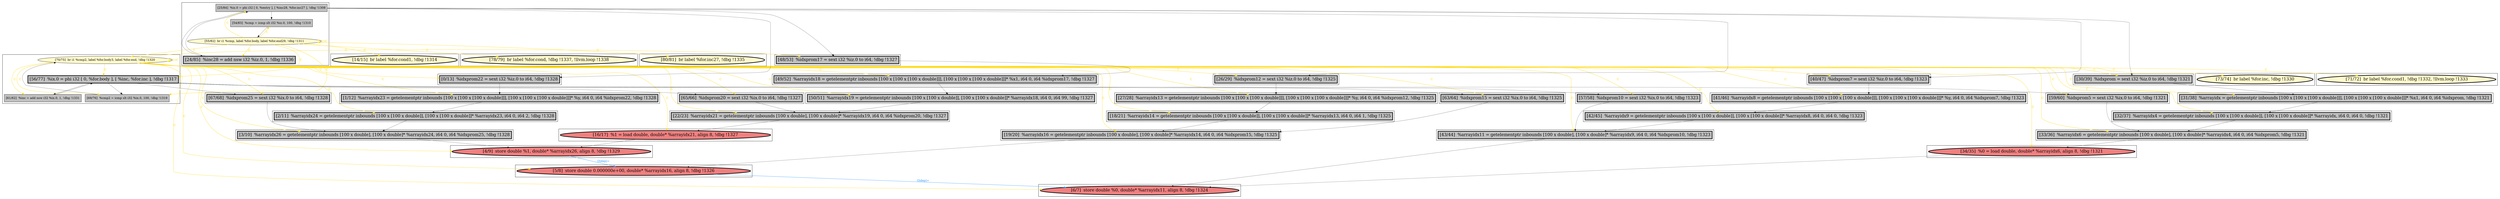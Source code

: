 
digraph G {



node602->node596 [style=solid,color=gold,label="C",penwidth=1.0,fontcolor=gold ]
node602->node601 [style=solid,color=gold,label="C",penwidth=1.0,fontcolor=gold ]
node602->node598 [style=solid,color=gold,label="C",penwidth=1.0,fontcolor=gold ]
node621->node587 [style=solid,color=black,label="",penwidth=0.5,fontcolor=black ]
node619->node619 [style=solid,color=gold,label="C",penwidth=1.0,fontcolor=gold ]
node602->node591 [style=solid,color=gold,label="C",penwidth=1.0,fontcolor=gold ]
node602->node594 [style=solid,color=gold,label="C",penwidth=1.0,fontcolor=gold ]
node602->node592 [style=solid,color=gold,label="C",penwidth=1.0,fontcolor=gold ]
node602->node588 [style=solid,color=gold,label="C",penwidth=1.0,fontcolor=gold ]
node602->node587 [style=solid,color=gold,label="C",penwidth=1.0,fontcolor=gold ]
node602->node600 [style=solid,color=gold,label="C",penwidth=1.0,fontcolor=gold ]
node619->node625 [style=solid,color=gold,label="C",penwidth=1.0,fontcolor=gold ]
node627->node628 [style=solid,color=black,label="",penwidth=0.5,fontcolor=black ]
node618->node619 [style=solid,color=black,label="",penwidth=0.5,fontcolor=black ]
node602->node590 [style=solid,color=gold,label="C",penwidth=1.0,fontcolor=gold ]
node604->node602 [style=solid,color=black,label="",penwidth=0.5,fontcolor=black ]
node602->node617 [style=solid,color=gold,label="C",penwidth=1.0,fontcolor=gold ]
node602->node624 [style=solid,color=gold,label="C",penwidth=1.0,fontcolor=gold ]
node619->node620 [style=solid,color=gold,label="C",penwidth=1.0,fontcolor=gold ]
node602->node603 [style=solid,color=gold,label="C",penwidth=1.0,fontcolor=gold ]
node622->node624 [style=solid,color=black,label="",penwidth=0.5,fontcolor=black ]
node621->node589 [style=solid,color=black,label="",penwidth=0.5,fontcolor=black ]
node589->node598 [style=solid,color=black,label="",penwidth=0.5,fontcolor=black ]
node621->node588 [style=solid,color=black,label="",penwidth=0.5,fontcolor=black ]
node588->node591 [style=solid,color=black,label="",penwidth=0.5,fontcolor=black ]
node602->node612 [style=solid,color=gold,label="C",penwidth=1.0,fontcolor=gold ]
node606->node622 [style=solid,color=black,label="",penwidth=0.5,fontcolor=black ]
node608->node627 [style=solid,color=black,label="",penwidth=0.5,fontcolor=black ]
node591->node623 [style=solid,color=black,label="",penwidth=0.5,fontcolor=black ]
node600->node622 [style=solid,color=black,label="",penwidth=0.5,fontcolor=black ]
node602->node613 [style=solid,color=gold,label="C",penwidth=1.0,fontcolor=gold ]
node624->node617 [style=solid,color=black,label="",penwidth=0.5,fontcolor=black ]
node619->node621 [style=solid,color=gold,label="C",penwidth=1.0,fontcolor=gold ]
node602->node614 [style=solid,color=gold,label="C",penwidth=1.0,fontcolor=gold ]
node587->node590 [style=solid,color=black,label="",penwidth=0.5,fontcolor=black ]
node595->node615 [style=solid,color=black,label="",penwidth=0.5,fontcolor=black ]
node603->node601 [style=solid,color=black,label="",penwidth=0.5,fontcolor=black ]
node617->node629 [style=solid,color=dodgerblue,label="O|dep|=",penwidth=1.0,fontcolor=dodgerblue ]
node610->node611 [style=solid,color=black,label="",penwidth=0.5,fontcolor=black ]
node602->node605 [style=solid,color=gold,label="C",penwidth=1.0,fontcolor=gold ]
node619->node602 [style=solid,color=gold,label="C",penwidth=1.0,fontcolor=gold ]
node603->node604 [style=solid,color=black,label="",penwidth=0.5,fontcolor=black ]
node619->node618 [style=solid,color=gold,label="C",penwidth=1.0,fontcolor=gold ]
node629->node594 [style=solid,color=dodgerblue,label="O|dep|=",penwidth=1.0,fontcolor=dodgerblue ]
node602->node616 [style=solid,color=gold,label="C",penwidth=1.0,fontcolor=gold ]
node603->node595 [style=solid,color=black,label="",penwidth=0.5,fontcolor=black ]
node602->node627 [style=solid,color=gold,label="C",penwidth=1.0,fontcolor=gold ]
node619->node609 [style=solid,color=gold,label="C",penwidth=1.0,fontcolor=gold ]
node613->node614 [style=solid,color=black,label="",penwidth=0.5,fontcolor=black ]
node605->node603 [style=solid,color=black,label="",penwidth=0.5,fontcolor=black ]
node602->node602 [style=solid,color=gold,label="C",penwidth=1.0,fontcolor=gold ]
node603->node593 [style=solid,color=black,label="",penwidth=0.5,fontcolor=black ]
node602->node608 [style=solid,color=gold,label="C",penwidth=1.0,fontcolor=gold ]
node602->node604 [style=solid,color=gold,label="C",penwidth=1.0,fontcolor=gold ]
node619->node597 [style=solid,color=gold,label="C",penwidth=1.0,fontcolor=gold ]
node611->node594 [style=solid,color=black,label="",penwidth=0.5,fontcolor=black ]
node602->node593 [style=solid,color=gold,label="C",penwidth=1.0,fontcolor=gold ]
node619->node603 [style=solid,color=gold,label="C",penwidth=1.0,fontcolor=gold ]
node590->node610 [style=solid,color=black,label="",penwidth=0.5,fontcolor=black ]
node602->node599 [style=solid,color=gold,label="C",penwidth=1.0,fontcolor=gold ]
node592->node611 [style=solid,color=black,label="",penwidth=0.5,fontcolor=black ]
node612->node629 [style=solid,color=black,label="",penwidth=0.5,fontcolor=black ]
node602->node623 [style=solid,color=gold,label="C",penwidth=1.0,fontcolor=gold ]
node621->node618 [style=solid,color=black,label="",penwidth=0.5,fontcolor=black ]
node623->node612 [style=solid,color=black,label="",penwidth=0.5,fontcolor=black ]
node614->node607 [style=solid,color=black,label="",penwidth=0.5,fontcolor=black ]
node602->node629 [style=solid,color=gold,label="C",penwidth=1.0,fontcolor=gold ]
node626->node608 [style=solid,color=black,label="",penwidth=0.5,fontcolor=black ]
node619->node604 [style=solid,color=gold,label="C",penwidth=1.0,fontcolor=gold ]
node602->node628 [style=solid,color=gold,label="C",penwidth=1.0,fontcolor=gold ]
node607->node615 [style=solid,color=black,label="",penwidth=0.5,fontcolor=black ]
node621->node626 [style=solid,color=black,label="",penwidth=0.5,fontcolor=black ]
node599->node594 [style=solid,color=black,label="",penwidth=0.5,fontcolor=black ]
node598->node606 [style=solid,color=black,label="",penwidth=0.5,fontcolor=black ]
node603->node605 [style=solid,color=black,label="",penwidth=0.5,fontcolor=black ]
node602->node622 [style=solid,color=gold,label="C",penwidth=1.0,fontcolor=gold ]
node602->node611 [style=solid,color=gold,label="C",penwidth=1.0,fontcolor=gold ]
node602->node626 [style=solid,color=gold,label="C",penwidth=1.0,fontcolor=gold ]
node620->node621 [style=solid,color=black,label="",penwidth=0.5,fontcolor=black ]
node602->node589 [style=solid,color=gold,label="C",penwidth=1.0,fontcolor=gold ]
node621->node613 [style=solid,color=black,label="",penwidth=0.5,fontcolor=black ]
node602->node606 [style=solid,color=gold,label="C",penwidth=1.0,fontcolor=gold ]
node603->node600 [style=solid,color=black,label="",penwidth=0.5,fontcolor=black ]
node602->node607 [style=solid,color=gold,label="C",penwidth=1.0,fontcolor=gold ]
node603->node592 [style=solid,color=black,label="",penwidth=0.5,fontcolor=black ]
node602->node610 [style=solid,color=gold,label="C",penwidth=1.0,fontcolor=gold ]
node602->node595 [style=solid,color=gold,label="C",penwidth=1.0,fontcolor=gold ]
node615->node599 [style=solid,color=black,label="",penwidth=0.5,fontcolor=black ]
node628->node617 [style=solid,color=black,label="",penwidth=0.5,fontcolor=black ]
node593->node612 [style=solid,color=black,label="",penwidth=0.5,fontcolor=black ]
node621->node620 [style=solid,color=black,label="",penwidth=0.5,fontcolor=black ]
node601->node628 [style=solid,color=black,label="",penwidth=0.5,fontcolor=black ]
node602->node615 [style=solid,color=gold,label="C",penwidth=1.0,fontcolor=gold ]


subgraph cluster36 {


node629 [penwidth=3.0,fontsize=20,fillcolor=lightcoral,label="[5/8]  store double 0.000000e+00, double* %arrayidx16, align 8, !dbg !1326",shape=ellipse,style=filled ]



}

subgraph cluster15 {


node605 [fillcolor=grey,label="[61/62]  %inc = add nsw i32 %ix.0, 1, !dbg !1331",shape=rectangle,style=filled ]
node604 [fillcolor=grey,label="[69/76]  %cmp2 = icmp slt i32 %ix.0, 100, !dbg !1319",shape=rectangle,style=filled ]
node602 [fillcolor=lemonchiffon,label="[70/75]  br i1 %cmp2, label %for.body3, label %for.end, !dbg !1320",shape=ellipse,style=filled ]
node603 [penwidth=3.0,fontsize=20,fillcolor=grey,label="[56/77]  %ix.0 = phi i32 [ 0, %for.body ], [ %inc, %for.inc ], !dbg !1317",shape=rectangle,style=filled ]



}

subgraph cluster35 {


node628 [penwidth=3.0,fontsize=20,fillcolor=grey,label="[3/10]  %arrayidx26 = getelementptr inbounds [100 x double], [100 x double]* %arrayidx24, i64 0, i64 %idxprom25, !dbg !1328",shape=rectangle,style=filled ]



}

subgraph cluster11 {


node598 [penwidth=3.0,fontsize=20,fillcolor=grey,label="[49/52]  %arrayidx18 = getelementptr inbounds [100 x [100 x [100 x double]]], [100 x [100 x [100 x double]]]* %x1, i64 0, i64 %idxprom17, !dbg !1327",shape=rectangle,style=filled ]



}

subgraph cluster19 {


node609 [penwidth=3.0,fontsize=20,fillcolor=lemonchiffon,label="[78/79]  br label %for.cond, !dbg !1337, !llvm.loop !1338",shape=ellipse,style=filled ]



}

subgraph cluster9 {


node596 [penwidth=3.0,fontsize=20,fillcolor=lemonchiffon,label="[73/74]  br label %for.inc, !dbg !1330",shape=ellipse,style=filled ]



}

subgraph cluster8 {


node595 [penwidth=3.0,fontsize=20,fillcolor=grey,label="[59/60]  %idxprom5 = sext i32 %ix.0 to i64, !dbg !1321",shape=rectangle,style=filled ]



}

subgraph cluster10 {


node597 [penwidth=3.0,fontsize=20,fillcolor=lemonchiffon,label="[80/81]  br label %for.inc27, !dbg !1335",shape=ellipse,style=filled ]



}

subgraph cluster23 {


node613 [penwidth=3.0,fontsize=20,fillcolor=grey,label="[30/39]  %idxprom = sext i32 %iz.0 to i64, !dbg !1321",shape=rectangle,style=filled ]



}

subgraph cluster7 {


node594 [penwidth=3.0,fontsize=20,fillcolor=lightcoral,label="[6/7]  store double %0, double* %arrayidx11, align 8, !dbg !1324",shape=ellipse,style=filled ]



}

subgraph cluster14 {


node601 [penwidth=3.0,fontsize=20,fillcolor=grey,label="[67/68]  %idxprom25 = sext i32 %ix.0 to i64, !dbg !1328",shape=rectangle,style=filled ]



}

subgraph cluster6 {


node593 [penwidth=3.0,fontsize=20,fillcolor=grey,label="[63/64]  %idxprom15 = sext i32 %ix.0 to i64, !dbg !1325",shape=rectangle,style=filled ]



}

subgraph cluster30 {


node623 [penwidth=3.0,fontsize=20,fillcolor=grey,label="[18/21]  %arrayidx14 = getelementptr inbounds [100 x [100 x double]], [100 x [100 x double]]* %arrayidx13, i64 0, i64 1, !dbg !1325",shape=rectangle,style=filled ]



}

subgraph cluster31 {


node624 [penwidth=3.0,fontsize=20,fillcolor=lightcoral,label="[16/17]  %1 = load double, double* %arrayidx21, align 8, !dbg !1327",shape=ellipse,style=filled ]



}

subgraph cluster0 {


node587 [penwidth=3.0,fontsize=20,fillcolor=grey,label="[40/47]  %idxprom7 = sext i32 %iz.0 to i64, !dbg !1323",shape=rectangle,style=filled ]



}

subgraph cluster13 {


node600 [penwidth=3.0,fontsize=20,fillcolor=grey,label="[65/66]  %idxprom20 = sext i32 %ix.0 to i64, !dbg !1327",shape=rectangle,style=filled ]



}

subgraph cluster5 {


node592 [penwidth=3.0,fontsize=20,fillcolor=grey,label="[57/58]  %idxprom10 = sext i32 %ix.0 to i64, !dbg !1323",shape=rectangle,style=filled ]



}

subgraph cluster1 {


node588 [penwidth=3.0,fontsize=20,fillcolor=grey,label="[26/29]  %idxprom12 = sext i32 %iz.0 to i64, !dbg !1325",shape=rectangle,style=filled ]



}

subgraph cluster32 {


node625 [penwidth=3.0,fontsize=20,fillcolor=lemonchiffon,label="[14/15]  br label %for.cond1, !dbg !1314",shape=ellipse,style=filled ]



}

subgraph cluster3 {


node590 [penwidth=3.0,fontsize=20,fillcolor=grey,label="[41/46]  %arrayidx8 = getelementptr inbounds [100 x [100 x [100 x double]]], [100 x [100 x [100 x double]]]* %y, i64 0, i64 %idxprom7, !dbg !1323",shape=rectangle,style=filled ]



}

subgraph cluster4 {


node591 [penwidth=3.0,fontsize=20,fillcolor=grey,label="[27/28]  %arrayidx13 = getelementptr inbounds [100 x [100 x [100 x double]]], [100 x [100 x [100 x double]]]* %y, i64 0, i64 %idxprom12, !dbg !1325",shape=rectangle,style=filled ]



}

subgraph cluster17 {


node607 [penwidth=3.0,fontsize=20,fillcolor=grey,label="[32/37]  %arrayidx4 = getelementptr inbounds [100 x [100 x double]], [100 x [100 x double]]* %arrayidx, i64 0, i64 0, !dbg !1321",shape=rectangle,style=filled ]



}

subgraph cluster16 {


node606 [penwidth=3.0,fontsize=20,fillcolor=grey,label="[50/51]  %arrayidx19 = getelementptr inbounds [100 x [100 x double]], [100 x [100 x double]]* %arrayidx18, i64 0, i64 99, !dbg !1327",shape=rectangle,style=filled ]



}

subgraph cluster2 {


node589 [penwidth=3.0,fontsize=20,fillcolor=grey,label="[48/53]  %idxprom17 = sext i32 %iz.0 to i64, !dbg !1327",shape=rectangle,style=filled ]



}

subgraph cluster34 {


node627 [penwidth=3.0,fontsize=20,fillcolor=grey,label="[2/11]  %arrayidx24 = getelementptr inbounds [100 x [100 x double]], [100 x [100 x double]]* %arrayidx23, i64 0, i64 2, !dbg !1328",shape=rectangle,style=filled ]



}

subgraph cluster22 {


node612 [penwidth=3.0,fontsize=20,fillcolor=grey,label="[19/20]  %arrayidx16 = getelementptr inbounds [100 x double], [100 x double]* %arrayidx14, i64 0, i64 %idxprom15, !dbg !1325",shape=rectangle,style=filled ]



}

subgraph cluster25 {


node615 [penwidth=3.0,fontsize=20,fillcolor=grey,label="[33/36]  %arrayidx6 = getelementptr inbounds [100 x double], [100 x double]* %arrayidx4, i64 0, i64 %idxprom5, !dbg !1321",shape=rectangle,style=filled ]



}

subgraph cluster18 {


node608 [penwidth=3.0,fontsize=20,fillcolor=grey,label="[1/12]  %arrayidx23 = getelementptr inbounds [100 x [100 x [100 x double]]], [100 x [100 x [100 x double]]]* %y, i64 0, i64 %idxprom22, !dbg !1328",shape=rectangle,style=filled ]



}

subgraph cluster29 {


node622 [penwidth=3.0,fontsize=20,fillcolor=grey,label="[22/23]  %arrayidx21 = getelementptr inbounds [100 x double], [100 x double]* %arrayidx19, i64 0, i64 %idxprom20, !dbg !1327",shape=rectangle,style=filled ]



}

subgraph cluster20 {


node610 [penwidth=3.0,fontsize=20,fillcolor=grey,label="[42/45]  %arrayidx9 = getelementptr inbounds [100 x [100 x double]], [100 x [100 x double]]* %arrayidx8, i64 0, i64 0, !dbg !1323",shape=rectangle,style=filled ]



}

subgraph cluster26 {


node616 [penwidth=3.0,fontsize=20,fillcolor=lemonchiffon,label="[71/72]  br label %for.cond1, !dbg !1332, !llvm.loop !1333",shape=ellipse,style=filled ]



}

subgraph cluster24 {


node614 [penwidth=3.0,fontsize=20,fillcolor=grey,label="[31/38]  %arrayidx = getelementptr inbounds [100 x [100 x [100 x double]]], [100 x [100 x [100 x double]]]* %x1, i64 0, i64 %idxprom, !dbg !1321",shape=rectangle,style=filled ]



}

subgraph cluster28 {


node621 [fillcolor=grey,label="[25/84]  %iz.0 = phi i32 [ 0, %entry ], [ %inc28, %for.inc27 ], !dbg !1308",shape=rectangle,style=filled ]
node620 [penwidth=3.0,fontsize=20,fillcolor=grey,label="[24/85]  %inc28 = add nsw i32 %iz.0, 1, !dbg !1336",shape=rectangle,style=filled ]
node618 [fillcolor=grey,label="[54/83]  %cmp = icmp slt i32 %iz.0, 100, !dbg !1310",shape=rectangle,style=filled ]
node619 [fillcolor=lemonchiffon,label="[55/82]  br i1 %cmp, label %for.body, label %for.end29, !dbg !1311",shape=ellipse,style=filled ]



}

subgraph cluster27 {


node617 [penwidth=3.0,fontsize=20,fillcolor=lightcoral,label="[4/9]  store double %1, double* %arrayidx26, align 8, !dbg !1329",shape=ellipse,style=filled ]



}

subgraph cluster21 {


node611 [penwidth=3.0,fontsize=20,fillcolor=grey,label="[43/44]  %arrayidx11 = getelementptr inbounds [100 x double], [100 x double]* %arrayidx9, i64 0, i64 %idxprom10, !dbg !1323",shape=rectangle,style=filled ]



}

subgraph cluster12 {


node599 [penwidth=3.0,fontsize=20,fillcolor=lightcoral,label="[34/35]  %0 = load double, double* %arrayidx6, align 8, !dbg !1321",shape=ellipse,style=filled ]



}

subgraph cluster33 {


node626 [penwidth=3.0,fontsize=20,fillcolor=grey,label="[0/13]  %idxprom22 = sext i32 %iz.0 to i64, !dbg !1328",shape=rectangle,style=filled ]



}

}
